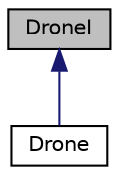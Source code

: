 digraph "DroneI"
{
 // LATEX_PDF_SIZE
  edge [fontname="Helvetica",fontsize="10",labelfontname="Helvetica",labelfontsize="10"];
  node [fontname="Helvetica",fontsize="10",shape=record];
  Node1 [label="DroneI",height=0.2,width=0.4,color="black", fillcolor="grey75", style="filled", fontcolor="black",tooltip="Modeluje pojęcie klasy DoneI."];
  Node1 -> Node2 [dir="back",color="midnightblue",fontsize="10",style="solid",fontname="Helvetica"];
  Node2 [label="Drone",height=0.2,width=0.4,color="black", fillcolor="white", style="filled",URL="$class_drone.html",tooltip="Modeluje pojęcie Drona jako złożonego obiektu Tworzy obiekt dron złożony z korpusu,..."];
}
